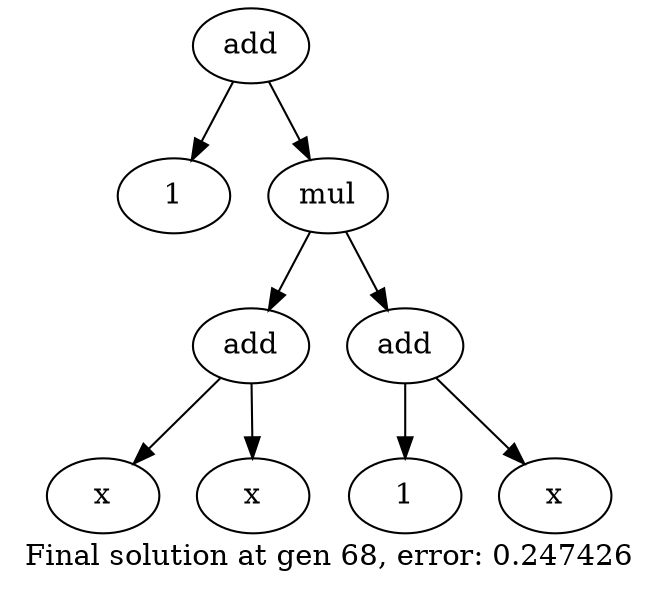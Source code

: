 digraph {
	graph [label="Final solution at gen 68, error: 0.247426"]
	0 [label=add]
	0 -> 1
	1 [label=1]
	0 -> 2
	2 [label=mul]
	2 -> 3
	3 [label=add]
	3 -> 4
	4 [label=x]
	3 -> 5
	5 [label=x]
	2 -> 6
	6 [label=add]
	6 -> 7
	7 [label=1]
	6 -> 8
	8 [label=x]
}
